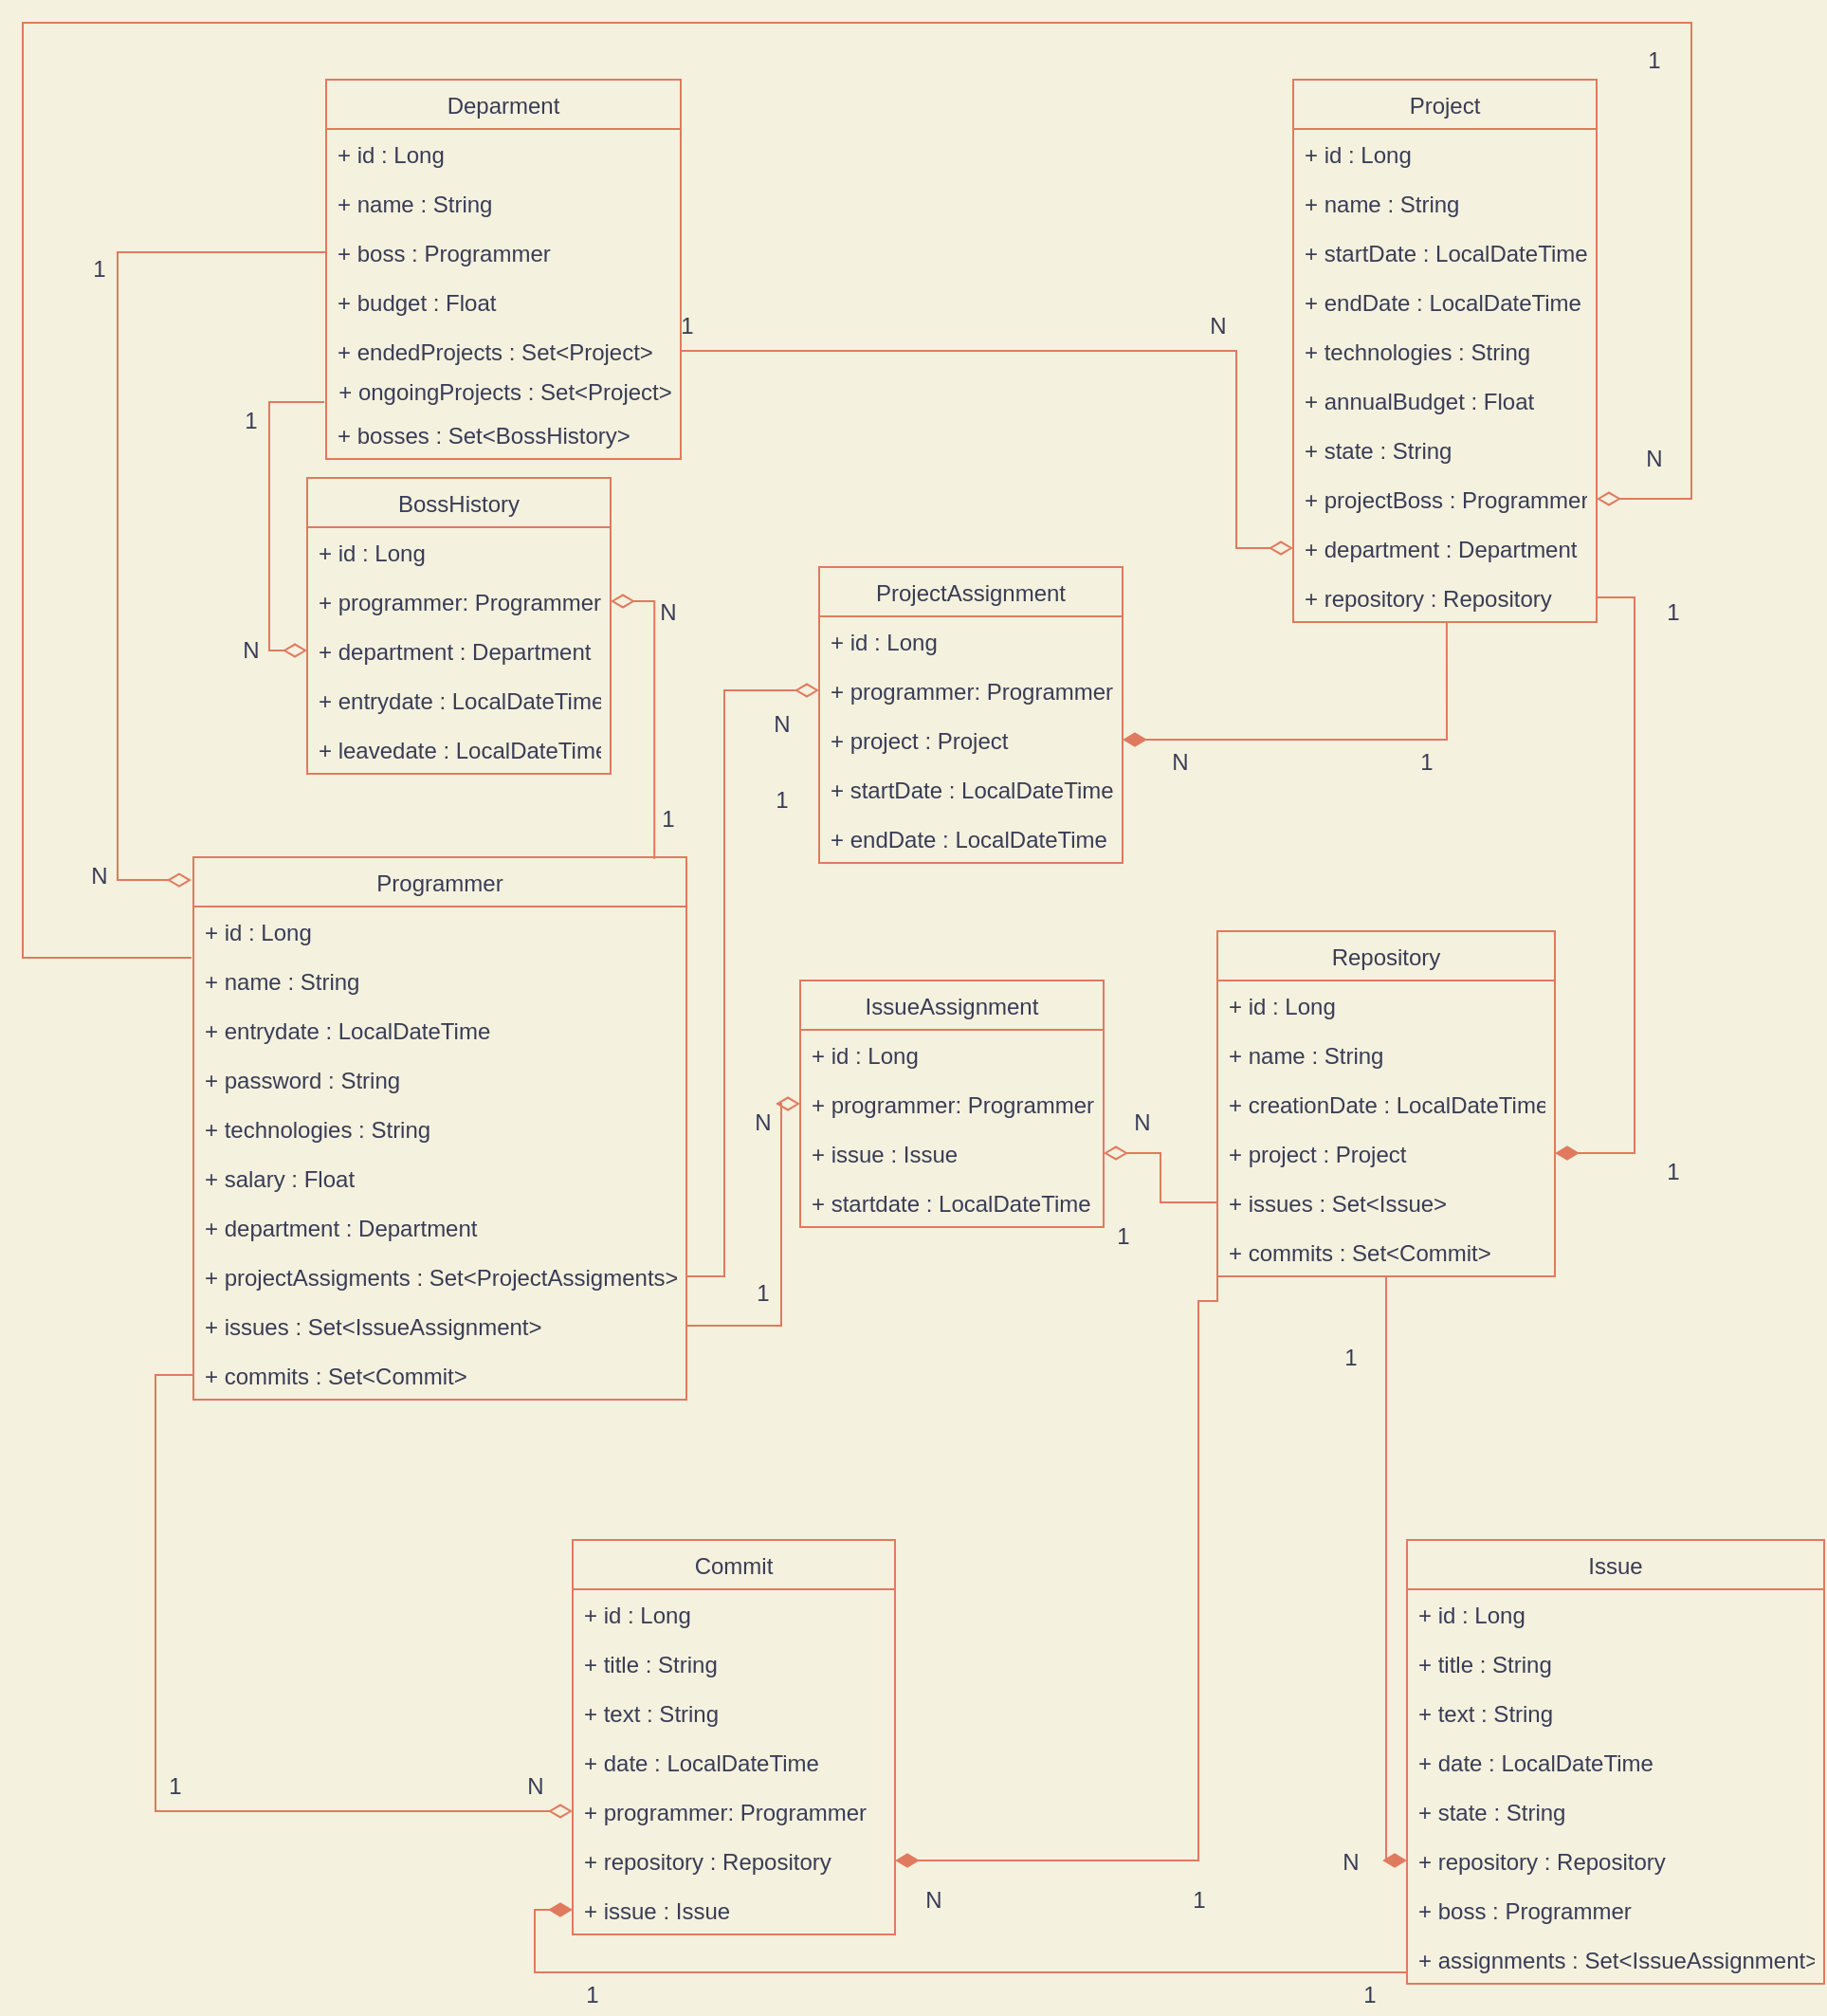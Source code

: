 <mxfile version="15.9.5" type="device"><diagram id="C5RBs43oDa-KdzZeNtuy" name="Page-1"><mxGraphModel dx="1422" dy="1963" grid="0" gridSize="10" guides="1" tooltips="1" connect="1" arrows="1" fold="1" page="1" pageScale="1" pageWidth="827" pageHeight="1169" background="#F4F1DE" math="0" shadow="0"><root><mxCell id="WIyWlLk6GJQsqaUBKTNV-0"/><mxCell id="WIyWlLk6GJQsqaUBKTNV-1" parent="WIyWlLk6GJQsqaUBKTNV-0"/><mxCell id="1edig4_t7ebv73Tul5Fa-11" style="edgeStyle=orthogonalEdgeStyle;rounded=0;orthogonalLoop=1;jettySize=auto;html=1;exitX=-0.004;exitY=0.042;exitDx=0;exitDy=0;entryX=0;entryY=0.5;entryDx=0;entryDy=0;endArrow=none;endFill=0;startArrow=diamondThin;startFill=0;startSize=10;labelBackgroundColor=#F4F1DE;strokeColor=#E07A5F;fontColor=#393C56;exitPerimeter=0;" parent="WIyWlLk6GJQsqaUBKTNV-1" source="103" target="117" edge="1"><mxGeometry relative="1" as="geometry"><Array as="points"><mxPoint x="365" y="461"/><mxPoint x="365" y="130"/></Array></mxGeometry></mxCell><mxCell id="1edig4_t7ebv73Tul5Fa-16" style="edgeStyle=orthogonalEdgeStyle;rounded=0;orthogonalLoop=1;jettySize=auto;html=1;exitX=0;exitY=0.5;exitDx=0;exitDy=0;entryX=0;entryY=0.5;entryDx=0;entryDy=0;startArrow=none;startFill=0;endArrow=diamondThin;endFill=0;startSize=10;endSize=10;strokeWidth=1;labelBackgroundColor=#F4F1DE;strokeColor=#E07A5F;fontColor=#393C56;" parent="WIyWlLk6GJQsqaUBKTNV-1" source="113" target="69" edge="1"><mxGeometry relative="1" as="geometry"><mxPoint x="2545" y="559" as="targetPoint"/><Array as="points"><mxPoint x="385" y="722"/><mxPoint x="385" y="952"/></Array></mxGeometry></mxCell><mxCell id="1edig4_t7ebv73Tul5Fa-50" style="edgeStyle=orthogonalEdgeStyle;rounded=0;orthogonalLoop=1;jettySize=auto;html=1;exitX=1;exitY=0.5;exitDx=0;exitDy=0;startArrow=none;startFill=0;endArrow=diamondThin;endFill=0;startSize=10;endSize=10;strokeWidth=1;labelBackgroundColor=#F4F1DE;strokeColor=#E07A5F;fontColor=#393C56;entryX=0;entryY=0.5;entryDx=0;entryDy=0;" parent="WIyWlLk6GJQsqaUBKTNV-1" source="112" target="52" edge="1"><mxGeometry relative="1" as="geometry"><Array as="points"><mxPoint x="715" y="696"/><mxPoint x="715" y="579"/></Array><mxPoint x="695" y="599" as="targetPoint"/></mxGeometry></mxCell><mxCell id="1edig4_t7ebv73Tul5Fa-12" style="edgeStyle=orthogonalEdgeStyle;rounded=0;orthogonalLoop=1;jettySize=auto;html=1;endArrow=none;endFill=0;startArrow=diamondThin;startFill=0;strokeWidth=1;endSize=6;startSize=10;labelBackgroundColor=#F4F1DE;strokeColor=#E07A5F;fontColor=#393C56;" parent="WIyWlLk6GJQsqaUBKTNV-1" source="95" target="119" edge="1"><mxGeometry relative="1" as="geometry"><Array as="points"><mxPoint x="955" y="286"/><mxPoint x="955" y="182"/></Array></mxGeometry></mxCell><mxCell id="1" style="edgeStyle=orthogonalEdgeStyle;rounded=0;orthogonalLoop=1;jettySize=auto;html=1;entryX=0;entryY=0.5;entryDx=0;entryDy=0;endArrow=diamondThin;endFill=0;endSize=10;labelBackgroundColor=#F4F1DE;strokeColor=#E07A5F;fontColor=#393C56;" parent="WIyWlLk6GJQsqaUBKTNV-1" target="83" edge="1"><mxGeometry relative="1" as="geometry"><mxPoint x="474" y="209" as="sourcePoint"/><Array as="points"><mxPoint x="474" y="209"/><mxPoint x="445" y="209"/><mxPoint x="445" y="340"/></Array></mxGeometry></mxCell><mxCell id="1edig4_t7ebv73Tul5Fa-14" style="edgeStyle=orthogonalEdgeStyle;rounded=0;orthogonalLoop=1;jettySize=auto;html=1;endArrow=none;endFill=0;startArrow=diamondThin;startFill=1;startSize=10;labelBackgroundColor=#F4F1DE;strokeColor=#E07A5F;fontColor=#393C56;exitX=1;exitY=0.5;exitDx=0;exitDy=0;entryX=1;entryY=0.5;entryDx=0;entryDy=0;" parent="WIyWlLk6GJQsqaUBKTNV-1" source="77" target="96" edge="1"><mxGeometry relative="1" as="geometry"><mxPoint x="1143" y="632" as="sourcePoint"/></mxGeometry></mxCell><mxCell id="1edig4_t7ebv73Tul5Fa-20" style="edgeStyle=orthogonalEdgeStyle;rounded=0;orthogonalLoop=1;jettySize=auto;html=1;exitX=0;exitY=0.5;exitDx=0;exitDy=0;startArrow=none;startFill=0;endArrow=diamondThin;endFill=1;startSize=10;endSize=10;strokeWidth=1;labelBackgroundColor=#F4F1DE;strokeColor=#E07A5F;fontColor=#393C56;entryX=1;entryY=0.5;entryDx=0;entryDy=0;" parent="WIyWlLk6GJQsqaUBKTNV-1" source="79" target="70" edge="1"><mxGeometry relative="1" as="geometry"><Array as="points"><mxPoint x="935" y="683"/><mxPoint x="935" y="978"/></Array><mxPoint x="2605" y="596.98" as="targetPoint"/></mxGeometry></mxCell><mxCell id="1edig4_t7ebv73Tul5Fa-18" style="edgeStyle=orthogonalEdgeStyle;rounded=0;orthogonalLoop=1;jettySize=auto;html=1;entryX=0;entryY=0.5;entryDx=0;entryDy=0;startArrow=diamondThin;startFill=1;endArrow=none;endFill=0;startSize=10;endSize=10;strokeWidth=1;labelBackgroundColor=#F4F1DE;strokeColor=#E07A5F;fontColor=#393C56;exitX=0;exitY=0.5;exitDx=0;exitDy=0;" parent="WIyWlLk6GJQsqaUBKTNV-1" source="71" target="63" edge="1"><mxGeometry relative="1" as="geometry"><mxPoint x="2345" y="799" as="sourcePoint"/><mxPoint x="2265" y="569" as="targetPoint"/><Array as="points"><mxPoint x="585" y="1004"/><mxPoint x="585" y="1037"/><mxPoint x="1045" y="1037"/></Array></mxGeometry></mxCell><mxCell id="1edig4_t7ebv73Tul5Fa-49" style="edgeStyle=orthogonalEdgeStyle;rounded=0;orthogonalLoop=1;jettySize=auto;html=1;startArrow=none;startFill=0;endArrow=diamondThin;endFill=0;startSize=10;endSize=10;strokeWidth=1;entryX=1;entryY=0.5;entryDx=0;entryDy=0;labelBackgroundColor=#F4F1DE;strokeColor=#E07A5F;fontColor=#393C56;" parent="WIyWlLk6GJQsqaUBKTNV-1" source="78" target="53" edge="1"><mxGeometry relative="1" as="geometry"><mxPoint x="1812" y="529" as="targetPoint"/><mxPoint x="2145" y="569" as="sourcePoint"/></mxGeometry></mxCell><mxCell id="1edig4_t7ebv73Tul5Fa-23" value="1" style="text;html=1;align=center;verticalAlign=middle;resizable=0;points=[];autosize=1;strokeColor=none;fillColor=none;fontColor=#393C56;" parent="WIyWlLk6GJQsqaUBKTNV-1" vertex="1"><mxGeometry x="655" y="159" width="20" height="20" as="geometry"/></mxCell><mxCell id="1edig4_t7ebv73Tul5Fa-24" value="N" style="text;html=1;align=center;verticalAlign=middle;resizable=0;points=[];autosize=1;strokeColor=none;fillColor=none;fontColor=#393C56;" parent="WIyWlLk6GJQsqaUBKTNV-1" vertex="1"><mxGeometry x="935" y="159" width="20" height="20" as="geometry"/></mxCell><mxCell id="1edig4_t7ebv73Tul5Fa-25" value="1" style="text;html=1;align=center;verticalAlign=middle;resizable=0;points=[];autosize=1;strokeColor=none;fillColor=none;fontColor=#393C56;" parent="WIyWlLk6GJQsqaUBKTNV-1" vertex="1"><mxGeometry x="1175" y="310" width="20" height="20" as="geometry"/></mxCell><mxCell id="1edig4_t7ebv73Tul5Fa-26" value="1" style="text;html=1;align=center;verticalAlign=middle;resizable=0;points=[];autosize=1;strokeColor=none;fillColor=none;fontColor=#393C56;" parent="WIyWlLk6GJQsqaUBKTNV-1" vertex="1"><mxGeometry x="1175" y="605" width="20" height="20" as="geometry"/></mxCell><mxCell id="1edig4_t7ebv73Tul5Fa-27" value="N" style="text;html=1;align=center;verticalAlign=middle;resizable=0;points=[];autosize=1;strokeColor=none;fillColor=none;fontColor=#393C56;" parent="WIyWlLk6GJQsqaUBKTNV-1" vertex="1"><mxGeometry x="915" y="389" width="20" height="20" as="geometry"/></mxCell><mxCell id="1edig4_t7ebv73Tul5Fa-28" value="1" style="text;html=1;align=center;verticalAlign=middle;resizable=0;points=[];autosize=1;strokeColor=none;fillColor=none;fontColor=#393C56;" parent="WIyWlLk6GJQsqaUBKTNV-1" vertex="1"><mxGeometry x="705" y="409" width="20" height="20" as="geometry"/></mxCell><mxCell id="1edig4_t7ebv73Tul5Fa-30" value="N" style="text;html=1;align=center;verticalAlign=middle;resizable=0;points=[];autosize=1;strokeColor=none;fillColor=none;fontColor=#393C56;" parent="WIyWlLk6GJQsqaUBKTNV-1" vertex="1"><mxGeometry x="575" y="929" width="20" height="20" as="geometry"/></mxCell><mxCell id="1edig4_t7ebv73Tul5Fa-31" value="1" style="text;html=1;align=center;verticalAlign=middle;resizable=0;points=[];autosize=1;strokeColor=none;fillColor=none;fontColor=#393C56;" parent="WIyWlLk6GJQsqaUBKTNV-1" vertex="1"><mxGeometry x="695" y="669" width="20" height="20" as="geometry"/></mxCell><mxCell id="1edig4_t7ebv73Tul5Fa-35" value="1" style="text;html=1;align=center;verticalAlign=middle;resizable=0;points=[];autosize=1;strokeColor=none;fillColor=none;fontColor=#393C56;" parent="WIyWlLk6GJQsqaUBKTNV-1" vertex="1"><mxGeometry x="1005" y="703" width="20" height="20" as="geometry"/></mxCell><mxCell id="1edig4_t7ebv73Tul5Fa-36" value="N" style="text;html=1;align=center;verticalAlign=middle;resizable=0;points=[];autosize=1;strokeColor=none;fillColor=none;fontColor=#393C56;" parent="WIyWlLk6GJQsqaUBKTNV-1" vertex="1"><mxGeometry x="1005" y="969" width="20" height="20" as="geometry"/></mxCell><mxCell id="1edig4_t7ebv73Tul5Fa-37" value="1" style="text;html=1;align=center;verticalAlign=middle;resizable=0;points=[];autosize=1;strokeColor=none;fillColor=none;fontColor=#393C56;" parent="WIyWlLk6GJQsqaUBKTNV-1" vertex="1"><mxGeometry x="1015" y="1039" width="20" height="20" as="geometry"/></mxCell><mxCell id="1edig4_t7ebv73Tul5Fa-38" value="1" style="text;html=1;align=center;verticalAlign=middle;resizable=0;points=[];autosize=1;strokeColor=none;fillColor=none;fontColor=#393C56;" parent="WIyWlLk6GJQsqaUBKTNV-1" vertex="1"><mxGeometry x="885" y="639" width="20" height="20" as="geometry"/></mxCell><mxCell id="1edig4_t7ebv73Tul5Fa-39" value="1" style="text;html=1;align=center;verticalAlign=middle;resizable=0;points=[];autosize=1;strokeColor=none;fillColor=none;fontColor=#393C56;" parent="WIyWlLk6GJQsqaUBKTNV-1" vertex="1"><mxGeometry x="925" y="989" width="20" height="20" as="geometry"/></mxCell><mxCell id="1edig4_t7ebv73Tul5Fa-40" value="N" style="text;html=1;align=center;verticalAlign=middle;resizable=0;points=[];autosize=1;strokeColor=none;fillColor=none;fontColor=#393C56;" parent="WIyWlLk6GJQsqaUBKTNV-1" vertex="1"><mxGeometry x="785" y="989" width="20" height="20" as="geometry"/></mxCell><mxCell id="1edig4_t7ebv73Tul5Fa-42" style="edgeStyle=orthogonalEdgeStyle;rounded=0;orthogonalLoop=1;jettySize=auto;html=1;entryX=0.506;entryY=1;entryDx=0;entryDy=0;startArrow=diamondThin;startFill=1;endArrow=none;endFill=0;startSize=10;endSize=10;strokeWidth=1;labelBackgroundColor=#F4F1DE;strokeColor=#E07A5F;fontColor=#393C56;entryPerimeter=0;exitX=1;exitY=0.5;exitDx=0;exitDy=0;" parent="WIyWlLk6GJQsqaUBKTNV-1" source="100" target="96" edge="1"><mxGeometry relative="1" as="geometry"><mxPoint x="1066" y="387" as="sourcePoint"/><Array as="points"><mxPoint x="1066" y="387"/></Array></mxGeometry></mxCell><mxCell id="1edig4_t7ebv73Tul5Fa-43" style="edgeStyle=orthogonalEdgeStyle;rounded=0;orthogonalLoop=1;jettySize=auto;html=1;exitX=0;exitY=0.5;exitDx=0;exitDy=0;startArrow=diamondThin;startFill=0;endArrow=none;endFill=0;startSize=10;endSize=10;strokeWidth=1;labelBackgroundColor=#F4F1DE;strokeColor=#E07A5F;fontColor=#393C56;" parent="WIyWlLk6GJQsqaUBKTNV-1" source="99" target="112" edge="1"><mxGeometry relative="1" as="geometry"><mxPoint x="1993" y="329" as="targetPoint"/><Array as="points"><mxPoint x="685" y="361"/><mxPoint x="685" y="670"/></Array></mxGeometry></mxCell><mxCell id="1edig4_t7ebv73Tul5Fa-45" value="N" style="text;html=1;align=center;verticalAlign=middle;resizable=0;points=[];autosize=1;strokeColor=none;fillColor=none;fontColor=#393C56;" parent="WIyWlLk6GJQsqaUBKTNV-1" vertex="1"><mxGeometry x="705" y="369" width="20" height="20" as="geometry"/></mxCell><mxCell id="1edig4_t7ebv73Tul5Fa-46" value="1" style="text;html=1;align=center;verticalAlign=middle;resizable=0;points=[];autosize=1;strokeColor=none;fillColor=none;fontColor=#393C56;" parent="WIyWlLk6GJQsqaUBKTNV-1" vertex="1"><mxGeometry x="1045" y="389" width="20" height="20" as="geometry"/></mxCell><mxCell id="1edig4_t7ebv73Tul5Fa-51" value="1" style="text;html=1;align=center;verticalAlign=middle;resizable=0;points=[];autosize=1;strokeColor=none;fillColor=none;fontColor=#393C56;" parent="WIyWlLk6GJQsqaUBKTNV-1" vertex="1"><mxGeometry x="385" y="929" width="20" height="20" as="geometry"/></mxCell><mxCell id="1edig4_t7ebv73Tul5Fa-52" value="N" style="text;html=1;align=center;verticalAlign=middle;resizable=0;points=[];autosize=1;strokeColor=none;fillColor=none;fontColor=#393C56;" parent="WIyWlLk6GJQsqaUBKTNV-1" vertex="1"><mxGeometry x="695" y="579" width="20" height="20" as="geometry"/></mxCell><mxCell id="1edig4_t7ebv73Tul5Fa-53" value="1" style="text;html=1;align=center;verticalAlign=middle;resizable=0;points=[];autosize=1;strokeColor=none;fillColor=none;fontColor=#393C56;" parent="WIyWlLk6GJQsqaUBKTNV-1" vertex="1"><mxGeometry x="605" y="1039" width="20" height="20" as="geometry"/></mxCell><mxCell id="1edig4_t7ebv73Tul5Fa-54" value="N" style="text;html=1;align=center;verticalAlign=middle;resizable=0;points=[];autosize=1;strokeColor=none;fillColor=none;fontColor=#393C56;" parent="WIyWlLk6GJQsqaUBKTNV-1" vertex="1"><mxGeometry x="895" y="579" width="20" height="20" as="geometry"/></mxCell><mxCell id="2" style="edgeStyle=orthogonalEdgeStyle;rounded=0;orthogonalLoop=1;jettySize=auto;html=1;entryX=0.935;entryY=0.003;entryDx=0;entryDy=0;endArrow=none;endFill=0;startSize=10;startArrow=diamondThin;startFill=0;labelBackgroundColor=#F4F1DE;strokeColor=#E07A5F;fontColor=#393C56;entryPerimeter=0;exitX=1;exitY=0.5;exitDx=0;exitDy=0;" parent="WIyWlLk6GJQsqaUBKTNV-1" source="82" target="103" edge="1"><mxGeometry relative="1" as="geometry"><Array as="points"><mxPoint x="648" y="314"/></Array></mxGeometry></mxCell><mxCell id="4" value="N" style="text;html=1;align=center;verticalAlign=middle;resizable=0;points=[];autosize=1;strokeColor=none;fontColor=#393C56;" parent="WIyWlLk6GJQsqaUBKTNV-1" vertex="1"><mxGeometry x="645" y="310" width="20" height="20" as="geometry"/></mxCell><mxCell id="5" value="N" style="text;html=1;align=center;verticalAlign=middle;resizable=0;points=[];autosize=1;strokeColor=none;fontColor=#393C56;" parent="WIyWlLk6GJQsqaUBKTNV-1" vertex="1"><mxGeometry x="425" y="330" width="20" height="20" as="geometry"/></mxCell><mxCell id="50" value="IssueAssignment" style="swimlane;fontStyle=0;childLayout=stackLayout;horizontal=1;startSize=26;fillColor=none;horizontalStack=0;resizeParent=1;resizeParentMax=0;resizeLast=0;collapsible=1;marginBottom=0;strokeColor=#E07A5F;fontColor=#393C56;" parent="WIyWlLk6GJQsqaUBKTNV-1" vertex="1"><mxGeometry x="725" y="514" width="160" height="130" as="geometry"/></mxCell><mxCell id="51" value="+ id : Long" style="text;strokeColor=none;fillColor=none;align=left;verticalAlign=top;spacingLeft=4;spacingRight=4;overflow=hidden;rotatable=0;points=[[0,0.5],[1,0.5]];portConstraint=eastwest;fontColor=#393C56;" parent="50" vertex="1"><mxGeometry y="26" width="160" height="26" as="geometry"/></mxCell><mxCell id="52" value="+ programmer: Programmer" style="text;strokeColor=none;fillColor=none;align=left;verticalAlign=top;spacingLeft=4;spacingRight=4;overflow=hidden;rotatable=0;points=[[0,0.5],[1,0.5]];portConstraint=eastwest;fontColor=#393C56;" parent="50" vertex="1"><mxGeometry y="52" width="160" height="26" as="geometry"/></mxCell><mxCell id="53" value="+ issue : Issue" style="text;strokeColor=none;fillColor=none;align=left;verticalAlign=top;spacingLeft=4;spacingRight=4;overflow=hidden;rotatable=0;points=[[0,0.5],[1,0.5]];portConstraint=eastwest;fontColor=#393C56;" parent="50" vertex="1"><mxGeometry y="78" width="160" height="26" as="geometry"/></mxCell><mxCell id="54" value="+ startdate : LocalDateTime" style="text;strokeColor=none;fillColor=none;align=left;verticalAlign=top;spacingLeft=4;spacingRight=4;overflow=hidden;rotatable=0;points=[[0,0.5],[1,0.5]];portConstraint=eastwest;fontColor=#393C56;" parent="50" vertex="1"><mxGeometry y="104" width="160" height="26" as="geometry"/></mxCell><mxCell id="55" value="Issue" style="swimlane;fontStyle=0;childLayout=stackLayout;horizontal=1;startSize=26;fillColor=none;horizontalStack=0;resizeParent=1;resizeParentMax=0;resizeLast=0;collapsible=1;marginBottom=0;rounded=0;sketch=0;fontColor=#393C56;strokeColor=#E07A5F;" parent="WIyWlLk6GJQsqaUBKTNV-1" vertex="1"><mxGeometry x="1045" y="809" width="220" height="234" as="geometry"/></mxCell><mxCell id="56" value="+ id : Long" style="text;strokeColor=none;fillColor=none;align=left;verticalAlign=top;spacingLeft=4;spacingRight=4;overflow=hidden;rotatable=0;points=[[0,0.5],[1,0.5]];portConstraint=eastwest;fontColor=#393C56;" parent="55" vertex="1"><mxGeometry y="26" width="220" height="26" as="geometry"/></mxCell><mxCell id="57" value="+ title : String" style="text;strokeColor=none;fillColor=none;align=left;verticalAlign=top;spacingLeft=4;spacingRight=4;overflow=hidden;rotatable=0;points=[[0,0.5],[1,0.5]];portConstraint=eastwest;fontColor=#393C56;" parent="55" vertex="1"><mxGeometry y="52" width="220" height="26" as="geometry"/></mxCell><mxCell id="58" value="+ text : String" style="text;strokeColor=none;fillColor=none;align=left;verticalAlign=top;spacingLeft=4;spacingRight=4;overflow=hidden;rotatable=0;points=[[0,0.5],[1,0.5]];portConstraint=eastwest;fontColor=#393C56;" parent="55" vertex="1"><mxGeometry y="78" width="220" height="26" as="geometry"/></mxCell><mxCell id="59" value="+ date : LocalDateTime" style="text;strokeColor=none;fillColor=none;align=left;verticalAlign=top;spacingLeft=4;spacingRight=4;overflow=hidden;rotatable=0;points=[[0,0.5],[1,0.5]];portConstraint=eastwest;fontColor=#393C56;" parent="55" vertex="1"><mxGeometry y="104" width="220" height="26" as="geometry"/></mxCell><mxCell id="60" value="+ state : String" style="text;strokeColor=none;fillColor=none;align=left;verticalAlign=top;spacingLeft=4;spacingRight=4;overflow=hidden;rotatable=0;points=[[0,0.5],[1,0.5]];portConstraint=eastwest;fontColor=#393C56;" parent="55" vertex="1"><mxGeometry y="130" width="220" height="26" as="geometry"/></mxCell><mxCell id="61" value="+ repository : Repository" style="text;strokeColor=none;fillColor=none;align=left;verticalAlign=top;spacingLeft=4;spacingRight=4;overflow=hidden;rotatable=0;points=[[0,0.5],[1,0.5]];portConstraint=eastwest;fontColor=#393C56;" parent="55" vertex="1"><mxGeometry y="156" width="220" height="26" as="geometry"/></mxCell><mxCell id="62" value="+ boss : Programmer" style="text;strokeColor=none;fillColor=none;align=left;verticalAlign=top;spacingLeft=4;spacingRight=4;overflow=hidden;rotatable=0;points=[[0,0.5],[1,0.5]];portConstraint=eastwest;fontColor=#393C56;" parent="55" vertex="1"><mxGeometry y="182" width="220" height="26" as="geometry"/></mxCell><mxCell id="63" value="+ assignments : Set&lt;IssueAssignment&gt;" style="text;strokeColor=none;fillColor=none;align=left;verticalAlign=top;spacingLeft=4;spacingRight=4;overflow=hidden;rotatable=0;points=[[0,0.5],[1,0.5]];portConstraint=eastwest;fontColor=#393C56;" parent="55" vertex="1"><mxGeometry y="208" width="220" height="26" as="geometry"/></mxCell><mxCell id="64" value="Commit" style="swimlane;fontStyle=0;childLayout=stackLayout;horizontal=1;startSize=26;fillColor=none;horizontalStack=0;resizeParent=1;resizeParentMax=0;resizeLast=0;collapsible=1;marginBottom=0;rounded=0;sketch=0;fontColor=#393C56;strokeColor=#E07A5F;" parent="WIyWlLk6GJQsqaUBKTNV-1" vertex="1"><mxGeometry x="605" y="809" width="170" height="208" as="geometry"/></mxCell><mxCell id="65" value="+ id : Long" style="text;strokeColor=none;fillColor=none;align=left;verticalAlign=top;spacingLeft=4;spacingRight=4;overflow=hidden;rotatable=0;points=[[0,0.5],[1,0.5]];portConstraint=eastwest;fontColor=#393C56;" parent="64" vertex="1"><mxGeometry y="26" width="170" height="26" as="geometry"/></mxCell><mxCell id="66" value="+ title : String" style="text;strokeColor=none;fillColor=none;align=left;verticalAlign=top;spacingLeft=4;spacingRight=4;overflow=hidden;rotatable=0;points=[[0,0.5],[1,0.5]];portConstraint=eastwest;fontColor=#393C56;" parent="64" vertex="1"><mxGeometry y="52" width="170" height="26" as="geometry"/></mxCell><mxCell id="67" value="+ text : String" style="text;strokeColor=none;fillColor=none;align=left;verticalAlign=top;spacingLeft=4;spacingRight=4;overflow=hidden;rotatable=0;points=[[0,0.5],[1,0.5]];portConstraint=eastwest;fontColor=#393C56;" parent="64" vertex="1"><mxGeometry y="78" width="170" height="26" as="geometry"/></mxCell><mxCell id="68" value="+ date : LocalDateTime" style="text;strokeColor=none;fillColor=none;align=left;verticalAlign=top;spacingLeft=4;spacingRight=4;overflow=hidden;rotatable=0;points=[[0,0.5],[1,0.5]];portConstraint=eastwest;fontColor=#393C56;" parent="64" vertex="1"><mxGeometry y="104" width="170" height="26" as="geometry"/></mxCell><mxCell id="69" value="+ programmer: Programmer" style="text;strokeColor=none;fillColor=none;align=left;verticalAlign=top;spacingLeft=4;spacingRight=4;overflow=hidden;rotatable=0;points=[[0,0.5],[1,0.5]];portConstraint=eastwest;fontColor=#393C56;" parent="64" vertex="1"><mxGeometry y="130" width="170" height="26" as="geometry"/></mxCell><mxCell id="70" value="+ repository : Repository" style="text;strokeColor=none;fillColor=none;align=left;verticalAlign=top;spacingLeft=4;spacingRight=4;overflow=hidden;rotatable=0;points=[[0,0.5],[1,0.5]];portConstraint=eastwest;fontColor=#393C56;" parent="64" vertex="1"><mxGeometry y="156" width="170" height="26" as="geometry"/></mxCell><mxCell id="71" value="+ issue : Issue" style="text;strokeColor=none;fillColor=none;align=left;verticalAlign=top;spacingLeft=4;spacingRight=4;overflow=hidden;rotatable=0;points=[[0,0.5],[1,0.5]];portConstraint=eastwest;fontColor=#393C56;" parent="64" vertex="1"><mxGeometry y="182" width="170" height="26" as="geometry"/></mxCell><mxCell id="72" value="Repository" style="swimlane;fontStyle=0;childLayout=stackLayout;horizontal=1;startSize=26;fillColor=none;horizontalStack=0;resizeParent=1;resizeParentMax=0;resizeLast=0;collapsible=1;marginBottom=0;rounded=0;sketch=0;fontColor=#393C56;strokeColor=#E07A5F;" parent="WIyWlLk6GJQsqaUBKTNV-1" vertex="1"><mxGeometry x="945" y="488" width="178" height="182" as="geometry"/></mxCell><mxCell id="73" value="+ id : Long" style="text;strokeColor=none;fillColor=none;align=left;verticalAlign=top;spacingLeft=4;spacingRight=4;overflow=hidden;rotatable=0;points=[[0,0.5],[1,0.5]];portConstraint=eastwest;fontColor=#393C56;" parent="72" vertex="1"><mxGeometry y="26" width="178" height="26" as="geometry"/></mxCell><mxCell id="74" value="+ name : String" style="text;strokeColor=none;fillColor=none;align=left;verticalAlign=top;spacingLeft=4;spacingRight=4;overflow=hidden;rotatable=0;points=[[0,0.5],[1,0.5]];portConstraint=eastwest;fontColor=#393C56;" parent="72" vertex="1"><mxGeometry y="52" width="178" height="26" as="geometry"/></mxCell><mxCell id="75" value="+ creationDate : LocalDateTime" style="text;strokeColor=none;fillColor=none;align=left;verticalAlign=top;spacingLeft=4;spacingRight=4;overflow=hidden;rotatable=0;points=[[0,0.5],[1,0.5]];portConstraint=eastwest;fontColor=#393C56;" parent="72" vertex="1"><mxGeometry y="78" width="178" height="26" as="geometry"/></mxCell><mxCell id="77" value="+ project : Project" style="text;strokeColor=none;fillColor=none;align=left;verticalAlign=top;spacingLeft=4;spacingRight=4;overflow=hidden;rotatable=0;points=[[0,0.5],[1,0.5]];portConstraint=eastwest;fontColor=#393C56;" parent="72" vertex="1"><mxGeometry y="104" width="178" height="26" as="geometry"/></mxCell><mxCell id="78" value="+ issues : Set&lt;Issue&gt;" style="text;strokeColor=none;fillColor=none;align=left;verticalAlign=top;spacingLeft=4;spacingRight=4;overflow=hidden;rotatable=0;points=[[0,0.5],[1,0.5]];portConstraint=eastwest;fontColor=#393C56;" parent="72" vertex="1"><mxGeometry y="130" width="178" height="26" as="geometry"/></mxCell><mxCell id="79" value="+ commits : Set&lt;Commit&gt;" style="text;strokeColor=none;fillColor=none;align=left;verticalAlign=top;spacingLeft=4;spacingRight=4;overflow=hidden;rotatable=0;points=[[0,0.5],[1,0.5]];portConstraint=eastwest;fontColor=#393C56;" parent="72" vertex="1"><mxGeometry y="156" width="178" height="26" as="geometry"/></mxCell><mxCell id="80" value="BossHistory" style="swimlane;fontStyle=0;childLayout=stackLayout;horizontal=1;startSize=26;fillColor=none;horizontalStack=0;resizeParent=1;resizeParentMax=0;resizeLast=0;collapsible=1;marginBottom=0;strokeColor=#E07A5F;fontColor=#393C56;" parent="WIyWlLk6GJQsqaUBKTNV-1" vertex="1"><mxGeometry x="465" y="249" width="160" height="156" as="geometry"/></mxCell><mxCell id="81" value="+ id : Long" style="text;strokeColor=none;fillColor=none;align=left;verticalAlign=top;spacingLeft=4;spacingRight=4;overflow=hidden;rotatable=0;points=[[0,0.5],[1,0.5]];portConstraint=eastwest;fontColor=#393C56;" parent="80" vertex="1"><mxGeometry y="26" width="160" height="26" as="geometry"/></mxCell><mxCell id="82" value="+ programmer: Programmer" style="text;strokeColor=none;fillColor=none;align=left;verticalAlign=top;spacingLeft=4;spacingRight=4;overflow=hidden;rotatable=0;points=[[0,0.5],[1,0.5]];portConstraint=eastwest;fontColor=#393C56;" parent="80" vertex="1"><mxGeometry y="52" width="160" height="26" as="geometry"/></mxCell><mxCell id="83" value="+ department : Department" style="text;strokeColor=none;fillColor=none;align=left;verticalAlign=top;spacingLeft=4;spacingRight=4;overflow=hidden;rotatable=0;points=[[0,0.5],[1,0.5]];portConstraint=eastwest;fontColor=#393C56;" parent="80" vertex="1"><mxGeometry y="78" width="160" height="26" as="geometry"/></mxCell><mxCell id="84" value="+ entrydate : LocalDateTime" style="text;strokeColor=none;fillColor=none;align=left;verticalAlign=top;spacingLeft=4;spacingRight=4;overflow=hidden;rotatable=0;points=[[0,0.5],[1,0.5]];portConstraint=eastwest;fontColor=#393C56;" parent="80" vertex="1"><mxGeometry y="104" width="160" height="26" as="geometry"/></mxCell><mxCell id="85" value="+ leavedate : LocalDateTime" style="text;strokeColor=none;fillColor=none;align=left;verticalAlign=top;spacingLeft=4;spacingRight=4;overflow=hidden;rotatable=0;points=[[0,0.5],[1,0.5]];portConstraint=eastwest;fontColor=#393C56;" parent="80" vertex="1"><mxGeometry y="130" width="160" height="26" as="geometry"/></mxCell><mxCell id="86" value="Project" style="swimlane;fontStyle=0;childLayout=stackLayout;horizontal=1;startSize=26;fillColor=none;horizontalStack=0;resizeParent=1;resizeParentMax=0;resizeLast=0;collapsible=1;marginBottom=0;rounded=0;sketch=0;fontColor=#393C56;strokeColor=#E07A5F;" parent="WIyWlLk6GJQsqaUBKTNV-1" vertex="1"><mxGeometry x="985" y="39" width="160" height="286" as="geometry"/></mxCell><mxCell id="87" value="+ id : Long" style="text;strokeColor=none;fillColor=none;align=left;verticalAlign=top;spacingLeft=4;spacingRight=4;overflow=hidden;rotatable=0;points=[[0,0.5],[1,0.5]];portConstraint=eastwest;fontColor=#393C56;" parent="86" vertex="1"><mxGeometry y="26" width="160" height="26" as="geometry"/></mxCell><mxCell id="88" value="+ name : String" style="text;strokeColor=none;fillColor=none;align=left;verticalAlign=top;spacingLeft=4;spacingRight=4;overflow=hidden;rotatable=0;points=[[0,0.5],[1,0.5]];portConstraint=eastwest;fontColor=#393C56;" parent="86" vertex="1"><mxGeometry y="52" width="160" height="26" as="geometry"/></mxCell><mxCell id="89" value="+ startDate : LocalDateTime" style="text;strokeColor=none;fillColor=none;align=left;verticalAlign=top;spacingLeft=4;spacingRight=4;overflow=hidden;rotatable=0;points=[[0,0.5],[1,0.5]];portConstraint=eastwest;fontColor=#393C56;" parent="86" vertex="1"><mxGeometry y="78" width="160" height="26" as="geometry"/></mxCell><mxCell id="90" value="+ endDate : LocalDateTime" style="text;strokeColor=none;fillColor=none;align=left;verticalAlign=top;spacingLeft=4;spacingRight=4;overflow=hidden;rotatable=0;points=[[0,0.5],[1,0.5]];portConstraint=eastwest;fontColor=#393C56;" parent="86" vertex="1"><mxGeometry y="104" width="160" height="26" as="geometry"/></mxCell><mxCell id="91" value="+ technologies : String" style="text;strokeColor=none;fillColor=none;align=left;verticalAlign=top;spacingLeft=4;spacingRight=4;overflow=hidden;rotatable=0;points=[[0,0.5],[1,0.5]];portConstraint=eastwest;fontColor=#393C56;" parent="86" vertex="1"><mxGeometry y="130" width="160" height="26" as="geometry"/></mxCell><mxCell id="92" value="+ annualBudget : Float" style="text;strokeColor=none;fillColor=none;align=left;verticalAlign=top;spacingLeft=4;spacingRight=4;overflow=hidden;rotatable=0;points=[[0,0.5],[1,0.5]];portConstraint=eastwest;fontColor=#393C56;" parent="86" vertex="1"><mxGeometry y="156" width="160" height="26" as="geometry"/></mxCell><mxCell id="93" value="+ state : String" style="text;strokeColor=none;fillColor=none;align=left;verticalAlign=top;spacingLeft=4;spacingRight=4;overflow=hidden;rotatable=0;points=[[0,0.5],[1,0.5]];portConstraint=eastwest;fontColor=#393C56;" parent="86" vertex="1"><mxGeometry y="182" width="160" height="26" as="geometry"/></mxCell><mxCell id="94" value="+ projectBoss : Programmer" style="text;strokeColor=none;fillColor=none;align=left;verticalAlign=top;spacingLeft=4;spacingRight=4;overflow=hidden;rotatable=0;points=[[0,0.5],[1,0.5]];portConstraint=eastwest;fontColor=#393C56;" parent="86" vertex="1"><mxGeometry y="208" width="160" height="26" as="geometry"/></mxCell><mxCell id="95" value="+ department : Department" style="text;strokeColor=none;fillColor=none;align=left;verticalAlign=top;spacingLeft=4;spacingRight=4;overflow=hidden;rotatable=0;points=[[0,0.5],[1,0.5]];portConstraint=eastwest;fontColor=#393C56;" parent="86" vertex="1"><mxGeometry y="234" width="160" height="26" as="geometry"/></mxCell><mxCell id="96" value="+ repository : Repository" style="text;strokeColor=none;fillColor=none;align=left;verticalAlign=top;spacingLeft=4;spacingRight=4;overflow=hidden;rotatable=0;points=[[0,0.5],[1,0.5]];portConstraint=eastwest;fontColor=#393C56;" parent="86" vertex="1"><mxGeometry y="260" width="160" height="26" as="geometry"/></mxCell><mxCell id="97" value="ProjectAssignment" style="swimlane;fontStyle=0;childLayout=stackLayout;horizontal=1;startSize=26;fillColor=none;horizontalStack=0;resizeParent=1;resizeParentMax=0;resizeLast=0;collapsible=1;marginBottom=0;strokeColor=#E07A5F;fontColor=#393C56;" parent="WIyWlLk6GJQsqaUBKTNV-1" vertex="1"><mxGeometry x="735" y="296" width="160" height="156" as="geometry"/></mxCell><mxCell id="98" value="+ id : Long" style="text;strokeColor=none;fillColor=none;align=left;verticalAlign=top;spacingLeft=4;spacingRight=4;overflow=hidden;rotatable=0;points=[[0,0.5],[1,0.5]];portConstraint=eastwest;fontColor=#393C56;" parent="97" vertex="1"><mxGeometry y="26" width="160" height="26" as="geometry"/></mxCell><mxCell id="99" value="+ programmer: Programmer" style="text;strokeColor=none;fillColor=none;align=left;verticalAlign=top;spacingLeft=4;spacingRight=4;overflow=hidden;rotatable=0;points=[[0,0.5],[1,0.5]];portConstraint=eastwest;fontColor=#393C56;" parent="97" vertex="1"><mxGeometry y="52" width="160" height="26" as="geometry"/></mxCell><mxCell id="100" value="+ project : Project" style="text;strokeColor=none;fillColor=none;align=left;verticalAlign=top;spacingLeft=4;spacingRight=4;overflow=hidden;rotatable=0;points=[[0,0.5],[1,0.5]];portConstraint=eastwest;fontColor=#393C56;" parent="97" vertex="1"><mxGeometry y="78" width="160" height="26" as="geometry"/></mxCell><mxCell id="101" value="+ startDate : LocalDateTime" style="text;strokeColor=none;fillColor=none;align=left;verticalAlign=top;spacingLeft=4;spacingRight=4;overflow=hidden;rotatable=0;points=[[0,0.5],[1,0.5]];portConstraint=eastwest;fontColor=#393C56;" parent="97" vertex="1"><mxGeometry y="104" width="160" height="26" as="geometry"/></mxCell><mxCell id="102" value="+ endDate : LocalDateTime" style="text;strokeColor=none;fillColor=none;align=left;verticalAlign=top;spacingLeft=4;spacingRight=4;overflow=hidden;rotatable=0;points=[[0,0.5],[1,0.5]];portConstraint=eastwest;fontColor=#393C56;" parent="97" vertex="1"><mxGeometry y="130" width="160" height="26" as="geometry"/></mxCell><mxCell id="103" value="Programmer" style="swimlane;fontStyle=0;childLayout=stackLayout;horizontal=1;startSize=26;fillColor=none;horizontalStack=0;resizeParent=1;resizeParentMax=0;resizeLast=0;collapsible=1;marginBottom=0;rounded=0;sketch=0;fontColor=#393C56;strokeColor=#E07A5F;" parent="WIyWlLk6GJQsqaUBKTNV-1" vertex="1"><mxGeometry x="405" y="449" width="260" height="286" as="geometry"/></mxCell><mxCell id="104" value="+ id : Long" style="text;strokeColor=none;fillColor=none;align=left;verticalAlign=top;spacingLeft=4;spacingRight=4;overflow=hidden;rotatable=0;points=[[0,0.5],[1,0.5]];portConstraint=eastwest;fontColor=#393C56;" parent="103" vertex="1"><mxGeometry y="26" width="260" height="26" as="geometry"/></mxCell><mxCell id="105" value="+ name : String" style="text;strokeColor=none;fillColor=none;align=left;verticalAlign=top;spacingLeft=4;spacingRight=4;overflow=hidden;rotatable=0;points=[[0,0.5],[1,0.5]];portConstraint=eastwest;fontColor=#393C56;" parent="103" vertex="1"><mxGeometry y="52" width="260" height="26" as="geometry"/></mxCell><mxCell id="106" value="+ entrydate : LocalDateTime" style="text;strokeColor=none;fillColor=none;align=left;verticalAlign=top;spacingLeft=4;spacingRight=4;overflow=hidden;rotatable=0;points=[[0,0.5],[1,0.5]];portConstraint=eastwest;fontColor=#393C56;" parent="103" vertex="1"><mxGeometry y="78" width="260" height="26" as="geometry"/></mxCell><mxCell id="107" value="+ password : String" style="text;strokeColor=none;fillColor=none;align=left;verticalAlign=top;spacingLeft=4;spacingRight=4;overflow=hidden;rotatable=0;points=[[0,0.5],[1,0.5]];portConstraint=eastwest;fontColor=#393C56;" parent="103" vertex="1"><mxGeometry y="104" width="260" height="26" as="geometry"/></mxCell><mxCell id="108" value="+ technologies : String" style="text;strokeColor=none;fillColor=none;align=left;verticalAlign=top;spacingLeft=4;spacingRight=4;overflow=hidden;rotatable=0;points=[[0,0.5],[1,0.5]];portConstraint=eastwest;fontColor=#393C56;" parent="103" vertex="1"><mxGeometry y="130" width="260" height="26" as="geometry"/></mxCell><mxCell id="109" value="+ salary : Float" style="text;strokeColor=none;fillColor=none;align=left;verticalAlign=top;spacingLeft=4;spacingRight=4;overflow=hidden;rotatable=0;points=[[0,0.5],[1,0.5]];portConstraint=eastwest;fontColor=#393C56;" parent="103" vertex="1"><mxGeometry y="156" width="260" height="26" as="geometry"/></mxCell><mxCell id="110" value="+ department : Department" style="text;strokeColor=none;fillColor=none;align=left;verticalAlign=top;spacingLeft=4;spacingRight=4;overflow=hidden;rotatable=0;points=[[0,0.5],[1,0.5]];portConstraint=eastwest;fontColor=#393C56;" parent="103" vertex="1"><mxGeometry y="182" width="260" height="26" as="geometry"/></mxCell><mxCell id="112" value="+ projectAssigments : Set&lt;ProjectAssigments&gt;" style="text;strokeColor=none;fillColor=none;align=left;verticalAlign=top;spacingLeft=4;spacingRight=4;overflow=hidden;rotatable=0;points=[[0,0.5],[1,0.5]];portConstraint=eastwest;fontColor=#393C56;" parent="103" vertex="1"><mxGeometry y="208" width="260" height="26" as="geometry"/></mxCell><mxCell id="111" value="+ issues : Set&lt;IssueAssignment&gt;" style="text;strokeColor=none;fillColor=none;align=left;verticalAlign=top;spacingLeft=4;spacingRight=4;overflow=hidden;rotatable=0;points=[[0,0.5],[1,0.5]];portConstraint=eastwest;fontColor=#393C56;" parent="103" vertex="1"><mxGeometry y="234" width="260" height="26" as="geometry"/></mxCell><mxCell id="113" value="+ commits : Set&lt;Commit&gt;" style="text;strokeColor=none;fillColor=none;align=left;verticalAlign=top;spacingLeft=4;spacingRight=4;overflow=hidden;rotatable=0;points=[[0,0.5],[1,0.5]];portConstraint=eastwest;fontColor=#393C56;" parent="103" vertex="1"><mxGeometry y="260" width="260" height="26" as="geometry"/></mxCell><mxCell id="114" value="Deparment" style="swimlane;fontStyle=0;childLayout=stackLayout;horizontal=1;startSize=26;fillColor=none;horizontalStack=0;resizeParent=1;resizeParentMax=0;resizeLast=0;collapsible=1;marginBottom=0;rounded=0;sketch=0;fontColor=#393C56;strokeColor=#E07A5F;" parent="WIyWlLk6GJQsqaUBKTNV-1" vertex="1"><mxGeometry x="475" y="39" width="187" height="200" as="geometry"/></mxCell><mxCell id="115" value="+ id : Long" style="text;strokeColor=none;fillColor=none;align=left;verticalAlign=top;spacingLeft=4;spacingRight=4;overflow=hidden;rotatable=0;points=[[0,0.5],[1,0.5]];portConstraint=eastwest;fontColor=#393C56;" parent="114" vertex="1"><mxGeometry y="26" width="187" height="26" as="geometry"/></mxCell><mxCell id="116" value="+ name : String" style="text;strokeColor=none;fillColor=none;align=left;verticalAlign=top;spacingLeft=4;spacingRight=4;overflow=hidden;rotatable=0;points=[[0,0.5],[1,0.5]];portConstraint=eastwest;fontColor=#393C56;" parent="114" vertex="1"><mxGeometry y="52" width="187" height="26" as="geometry"/></mxCell><mxCell id="117" value="+ boss : Programmer" style="text;strokeColor=none;fillColor=none;align=left;verticalAlign=top;spacingLeft=4;spacingRight=4;overflow=hidden;rotatable=0;points=[[0,0.5],[1,0.5]];portConstraint=eastwest;fontColor=#393C56;" parent="114" vertex="1"><mxGeometry y="78" width="187" height="26" as="geometry"/></mxCell><mxCell id="118" value="+ budget : Float" style="text;strokeColor=none;fillColor=none;align=left;verticalAlign=top;spacingLeft=4;spacingRight=4;overflow=hidden;rotatable=0;points=[[0,0.5],[1,0.5]];portConstraint=eastwest;fontColor=#393C56;" parent="114" vertex="1"><mxGeometry y="104" width="187" height="26" as="geometry"/></mxCell><mxCell id="119" value="+ endedProjects : Set&lt;Project&gt;" style="text;strokeColor=none;fillColor=none;align=left;verticalAlign=top;spacingLeft=4;spacingRight=4;overflow=hidden;rotatable=0;points=[[0,0.5],[1,0.5]];portConstraint=eastwest;fontColor=#393C56;" parent="114" vertex="1"><mxGeometry y="130" width="187" height="26" as="geometry"/></mxCell><mxCell id="131" value="&lt;font color=&quot;#393c56&quot;&gt;+ ongoingProjects : Set&amp;lt;Project&amp;gt;&lt;/font&gt;" style="text;html=1;align=center;verticalAlign=middle;resizable=0;points=[];autosize=1;strokeColor=none;" parent="114" vertex="1"><mxGeometry y="156" width="187" height="18" as="geometry"/></mxCell><mxCell id="120" value="+ bosses : Set&lt;BossHistory&gt;" style="text;strokeColor=none;fillColor=none;align=left;verticalAlign=top;spacingLeft=4;spacingRight=4;overflow=hidden;rotatable=0;points=[[0,0.5],[1,0.5]];portConstraint=eastwest;fontColor=#393C56;" parent="114" vertex="1"><mxGeometry y="174" width="187" height="26" as="geometry"/></mxCell><mxCell id="121" style="edgeStyle=orthogonalEdgeStyle;rounded=0;orthogonalLoop=1;jettySize=auto;html=1;exitX=0;exitY=0.5;exitDx=0;exitDy=0;entryX=0.5;entryY=1;entryDx=0;entryDy=0;startArrow=diamondThin;startFill=1;endArrow=none;endFill=0;startSize=10;endSize=10;strokeWidth=1;labelBackgroundColor=#F4F1DE;strokeColor=#E07A5F;fontColor=#393C56;entryPerimeter=0;" parent="WIyWlLk6GJQsqaUBKTNV-1" source="61" target="79" edge="1"><mxGeometry relative="1" as="geometry"><mxPoint x="2175" y="489" as="sourcePoint"/><mxPoint x="2465" y="356" as="targetPoint"/><Array as="points"><mxPoint x="1034" y="978"/></Array></mxGeometry></mxCell><mxCell id="122" value="1" style="text;html=1;align=center;verticalAlign=middle;resizable=0;points=[];autosize=1;strokeColor=none;fontColor=#393C56;" parent="WIyWlLk6GJQsqaUBKTNV-1" vertex="1"><mxGeometry x="425" y="209" width="20" height="20" as="geometry"/></mxCell><mxCell id="124" value="1" style="text;html=1;align=center;verticalAlign=middle;resizable=0;points=[];autosize=1;strokeColor=none;fontColor=#393C56;" parent="WIyWlLk6GJQsqaUBKTNV-1" vertex="1"><mxGeometry x="645" y="419" width="20" height="20" as="geometry"/></mxCell><mxCell id="125" value="N" style="text;html=1;align=center;verticalAlign=middle;resizable=0;points=[];autosize=1;strokeColor=none;fillColor=none;fontColor=#393C56;" parent="WIyWlLk6GJQsqaUBKTNV-1" vertex="1"><mxGeometry x="345" y="449" width="20" height="20" as="geometry"/></mxCell><mxCell id="126" value="1" style="text;html=1;align=center;verticalAlign=middle;resizable=0;points=[];autosize=1;strokeColor=none;fontColor=#393C56;" parent="WIyWlLk6GJQsqaUBKTNV-1" vertex="1"><mxGeometry x="345" y="129" width="20" height="20" as="geometry"/></mxCell><mxCell id="128" style="edgeStyle=orthogonalEdgeStyle;rounded=0;orthogonalLoop=1;jettySize=auto;html=1;entryX=-0.004;entryY=1.038;entryDx=0;entryDy=0;startArrow=diamondThin;startFill=0;endArrow=none;endFill=0;startSize=10;endSize=10;strokeWidth=1;labelBackgroundColor=#F4F1DE;strokeColor=#E07A5F;fontColor=#393C56;entryPerimeter=0;exitX=1;exitY=0.5;exitDx=0;exitDy=0;" parent="WIyWlLk6GJQsqaUBKTNV-1" source="94" target="104" edge="1"><mxGeometry relative="1" as="geometry"><mxPoint x="1225" y="229" as="sourcePoint"/><Array as="points"><mxPoint x="1195" y="260"/><mxPoint x="1195" y="9"/><mxPoint x="315" y="9"/><mxPoint x="315" y="502"/></Array><mxPoint x="1395.96" y="167" as="targetPoint"/></mxGeometry></mxCell><mxCell id="129" value="1" style="text;html=1;align=center;verticalAlign=middle;resizable=0;points=[];autosize=1;strokeColor=none;fillColor=none;fontColor=#393C56;" parent="WIyWlLk6GJQsqaUBKTNV-1" vertex="1"><mxGeometry x="1165" y="19" width="20" height="20" as="geometry"/></mxCell><mxCell id="130" value="N" style="text;html=1;align=center;verticalAlign=middle;resizable=0;points=[];autosize=1;strokeColor=none;fillColor=none;fontColor=#393C56;" parent="WIyWlLk6GJQsqaUBKTNV-1" vertex="1"><mxGeometry x="1165" y="229" width="20" height="20" as="geometry"/></mxCell></root></mxGraphModel></diagram></mxfile>